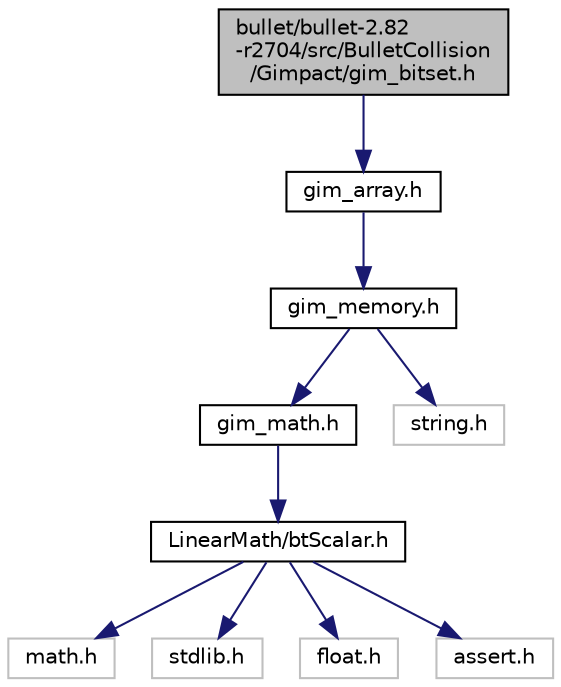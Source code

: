 digraph "bullet/bullet-2.82-r2704/src/BulletCollision/Gimpact/gim_bitset.h"
{
  edge [fontname="Helvetica",fontsize="10",labelfontname="Helvetica",labelfontsize="10"];
  node [fontname="Helvetica",fontsize="10",shape=record];
  Node1 [label="bullet/bullet-2.82\l-r2704/src/BulletCollision\l/Gimpact/gim_bitset.h",height=0.2,width=0.4,color="black", fillcolor="grey75", style="filled", fontcolor="black"];
  Node1 -> Node2 [color="midnightblue",fontsize="10",style="solid",fontname="Helvetica"];
  Node2 [label="gim_array.h",height=0.2,width=0.4,color="black", fillcolor="white", style="filled",URL="$gim__array_8h.html"];
  Node2 -> Node3 [color="midnightblue",fontsize="10",style="solid",fontname="Helvetica"];
  Node3 [label="gim_memory.h",height=0.2,width=0.4,color="black", fillcolor="white", style="filled",URL="$gim__memory_8h.html"];
  Node3 -> Node4 [color="midnightblue",fontsize="10",style="solid",fontname="Helvetica"];
  Node4 [label="gim_math.h",height=0.2,width=0.4,color="black", fillcolor="white", style="filled",URL="$gim__math_8h.html"];
  Node4 -> Node5 [color="midnightblue",fontsize="10",style="solid",fontname="Helvetica"];
  Node5 [label="LinearMath/btScalar.h",height=0.2,width=0.4,color="black", fillcolor="white", style="filled",URL="$bt_scalar_8h_source.html"];
  Node5 -> Node6 [color="midnightblue",fontsize="10",style="solid",fontname="Helvetica"];
  Node6 [label="math.h",height=0.2,width=0.4,color="grey75", fillcolor="white", style="filled"];
  Node5 -> Node7 [color="midnightblue",fontsize="10",style="solid",fontname="Helvetica"];
  Node7 [label="stdlib.h",height=0.2,width=0.4,color="grey75", fillcolor="white", style="filled"];
  Node5 -> Node8 [color="midnightblue",fontsize="10",style="solid",fontname="Helvetica"];
  Node8 [label="float.h",height=0.2,width=0.4,color="grey75", fillcolor="white", style="filled"];
  Node5 -> Node9 [color="midnightblue",fontsize="10",style="solid",fontname="Helvetica"];
  Node9 [label="assert.h",height=0.2,width=0.4,color="grey75", fillcolor="white", style="filled"];
  Node3 -> Node10 [color="midnightblue",fontsize="10",style="solid",fontname="Helvetica"];
  Node10 [label="string.h",height=0.2,width=0.4,color="grey75", fillcolor="white", style="filled"];
}
